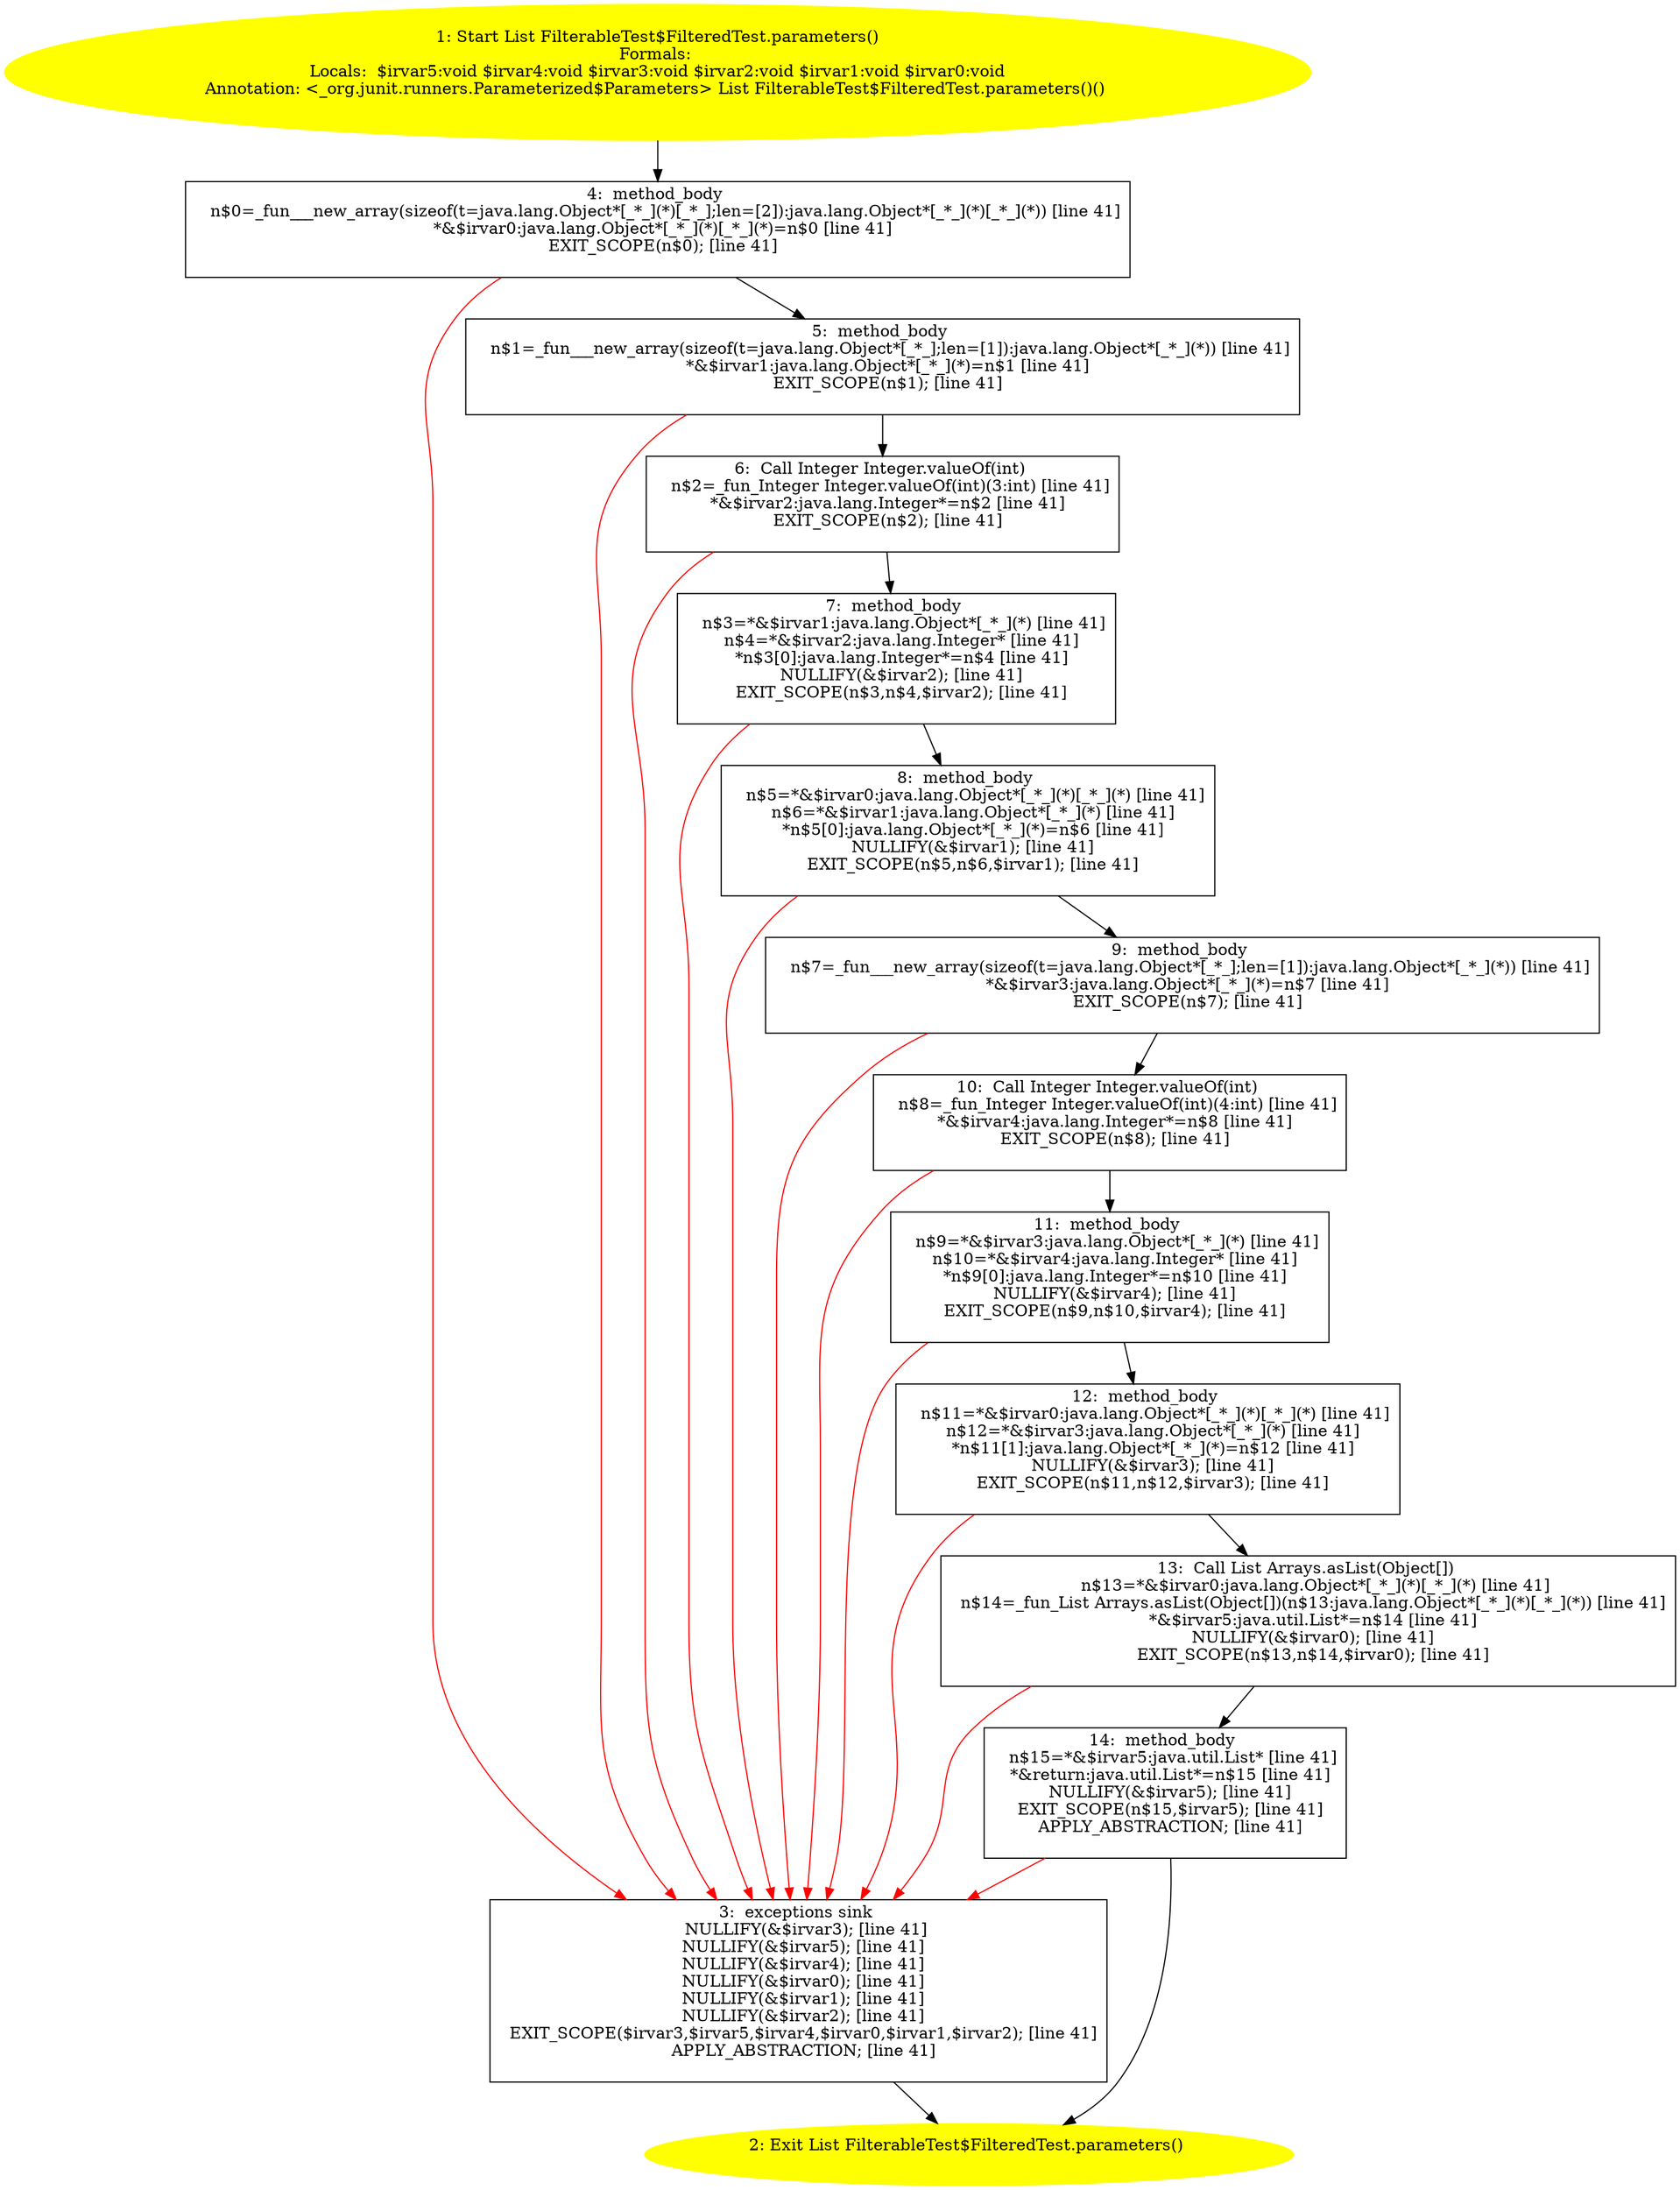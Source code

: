 /* @generated */
digraph cfg {
"org.junit.tests.manipulation.FilterableTest$FilteredTest.parameters():java.util.List.7385f341396d69265a13da34bb0a3f39_1" [label="1: Start List FilterableTest$FilteredTest.parameters()\nFormals: \nLocals:  $irvar5:void $irvar4:void $irvar3:void $irvar2:void $irvar1:void $irvar0:void\nAnnotation: <_org.junit.runners.Parameterized$Parameters> List FilterableTest$FilteredTest.parameters()() \n  " color=yellow style=filled]
	

	 "org.junit.tests.manipulation.FilterableTest$FilteredTest.parameters():java.util.List.7385f341396d69265a13da34bb0a3f39_1" -> "org.junit.tests.manipulation.FilterableTest$FilteredTest.parameters():java.util.List.7385f341396d69265a13da34bb0a3f39_4" ;
"org.junit.tests.manipulation.FilterableTest$FilteredTest.parameters():java.util.List.7385f341396d69265a13da34bb0a3f39_2" [label="2: Exit List FilterableTest$FilteredTest.parameters() \n  " color=yellow style=filled]
	

"org.junit.tests.manipulation.FilterableTest$FilteredTest.parameters():java.util.List.7385f341396d69265a13da34bb0a3f39_3" [label="3:  exceptions sink \n   NULLIFY(&$irvar3); [line 41]\n  NULLIFY(&$irvar5); [line 41]\n  NULLIFY(&$irvar4); [line 41]\n  NULLIFY(&$irvar0); [line 41]\n  NULLIFY(&$irvar1); [line 41]\n  NULLIFY(&$irvar2); [line 41]\n  EXIT_SCOPE($irvar3,$irvar5,$irvar4,$irvar0,$irvar1,$irvar2); [line 41]\n  APPLY_ABSTRACTION; [line 41]\n " shape="box"]
	

	 "org.junit.tests.manipulation.FilterableTest$FilteredTest.parameters():java.util.List.7385f341396d69265a13da34bb0a3f39_3" -> "org.junit.tests.manipulation.FilterableTest$FilteredTest.parameters():java.util.List.7385f341396d69265a13da34bb0a3f39_2" ;
"org.junit.tests.manipulation.FilterableTest$FilteredTest.parameters():java.util.List.7385f341396d69265a13da34bb0a3f39_4" [label="4:  method_body \n   n$0=_fun___new_array(sizeof(t=java.lang.Object*[_*_](*)[_*_];len=[2]):java.lang.Object*[_*_](*)[_*_](*)) [line 41]\n  *&$irvar0:java.lang.Object*[_*_](*)[_*_](*)=n$0 [line 41]\n  EXIT_SCOPE(n$0); [line 41]\n " shape="box"]
	

	 "org.junit.tests.manipulation.FilterableTest$FilteredTest.parameters():java.util.List.7385f341396d69265a13da34bb0a3f39_4" -> "org.junit.tests.manipulation.FilterableTest$FilteredTest.parameters():java.util.List.7385f341396d69265a13da34bb0a3f39_5" ;
	 "org.junit.tests.manipulation.FilterableTest$FilteredTest.parameters():java.util.List.7385f341396d69265a13da34bb0a3f39_4" -> "org.junit.tests.manipulation.FilterableTest$FilteredTest.parameters():java.util.List.7385f341396d69265a13da34bb0a3f39_3" [color="red" ];
"org.junit.tests.manipulation.FilterableTest$FilteredTest.parameters():java.util.List.7385f341396d69265a13da34bb0a3f39_5" [label="5:  method_body \n   n$1=_fun___new_array(sizeof(t=java.lang.Object*[_*_];len=[1]):java.lang.Object*[_*_](*)) [line 41]\n  *&$irvar1:java.lang.Object*[_*_](*)=n$1 [line 41]\n  EXIT_SCOPE(n$1); [line 41]\n " shape="box"]
	

	 "org.junit.tests.manipulation.FilterableTest$FilteredTest.parameters():java.util.List.7385f341396d69265a13da34bb0a3f39_5" -> "org.junit.tests.manipulation.FilterableTest$FilteredTest.parameters():java.util.List.7385f341396d69265a13da34bb0a3f39_6" ;
	 "org.junit.tests.manipulation.FilterableTest$FilteredTest.parameters():java.util.List.7385f341396d69265a13da34bb0a3f39_5" -> "org.junit.tests.manipulation.FilterableTest$FilteredTest.parameters():java.util.List.7385f341396d69265a13da34bb0a3f39_3" [color="red" ];
"org.junit.tests.manipulation.FilterableTest$FilteredTest.parameters():java.util.List.7385f341396d69265a13da34bb0a3f39_6" [label="6:  Call Integer Integer.valueOf(int) \n   n$2=_fun_Integer Integer.valueOf(int)(3:int) [line 41]\n  *&$irvar2:java.lang.Integer*=n$2 [line 41]\n  EXIT_SCOPE(n$2); [line 41]\n " shape="box"]
	

	 "org.junit.tests.manipulation.FilterableTest$FilteredTest.parameters():java.util.List.7385f341396d69265a13da34bb0a3f39_6" -> "org.junit.tests.manipulation.FilterableTest$FilteredTest.parameters():java.util.List.7385f341396d69265a13da34bb0a3f39_7" ;
	 "org.junit.tests.manipulation.FilterableTest$FilteredTest.parameters():java.util.List.7385f341396d69265a13da34bb0a3f39_6" -> "org.junit.tests.manipulation.FilterableTest$FilteredTest.parameters():java.util.List.7385f341396d69265a13da34bb0a3f39_3" [color="red" ];
"org.junit.tests.manipulation.FilterableTest$FilteredTest.parameters():java.util.List.7385f341396d69265a13da34bb0a3f39_7" [label="7:  method_body \n   n$3=*&$irvar1:java.lang.Object*[_*_](*) [line 41]\n  n$4=*&$irvar2:java.lang.Integer* [line 41]\n  *n$3[0]:java.lang.Integer*=n$4 [line 41]\n  NULLIFY(&$irvar2); [line 41]\n  EXIT_SCOPE(n$3,n$4,$irvar2); [line 41]\n " shape="box"]
	

	 "org.junit.tests.manipulation.FilterableTest$FilteredTest.parameters():java.util.List.7385f341396d69265a13da34bb0a3f39_7" -> "org.junit.tests.manipulation.FilterableTest$FilteredTest.parameters():java.util.List.7385f341396d69265a13da34bb0a3f39_8" ;
	 "org.junit.tests.manipulation.FilterableTest$FilteredTest.parameters():java.util.List.7385f341396d69265a13da34bb0a3f39_7" -> "org.junit.tests.manipulation.FilterableTest$FilteredTest.parameters():java.util.List.7385f341396d69265a13da34bb0a3f39_3" [color="red" ];
"org.junit.tests.manipulation.FilterableTest$FilteredTest.parameters():java.util.List.7385f341396d69265a13da34bb0a3f39_8" [label="8:  method_body \n   n$5=*&$irvar0:java.lang.Object*[_*_](*)[_*_](*) [line 41]\n  n$6=*&$irvar1:java.lang.Object*[_*_](*) [line 41]\n  *n$5[0]:java.lang.Object*[_*_](*)=n$6 [line 41]\n  NULLIFY(&$irvar1); [line 41]\n  EXIT_SCOPE(n$5,n$6,$irvar1); [line 41]\n " shape="box"]
	

	 "org.junit.tests.manipulation.FilterableTest$FilteredTest.parameters():java.util.List.7385f341396d69265a13da34bb0a3f39_8" -> "org.junit.tests.manipulation.FilterableTest$FilteredTest.parameters():java.util.List.7385f341396d69265a13da34bb0a3f39_9" ;
	 "org.junit.tests.manipulation.FilterableTest$FilteredTest.parameters():java.util.List.7385f341396d69265a13da34bb0a3f39_8" -> "org.junit.tests.manipulation.FilterableTest$FilteredTest.parameters():java.util.List.7385f341396d69265a13da34bb0a3f39_3" [color="red" ];
"org.junit.tests.manipulation.FilterableTest$FilteredTest.parameters():java.util.List.7385f341396d69265a13da34bb0a3f39_9" [label="9:  method_body \n   n$7=_fun___new_array(sizeof(t=java.lang.Object*[_*_];len=[1]):java.lang.Object*[_*_](*)) [line 41]\n  *&$irvar3:java.lang.Object*[_*_](*)=n$7 [line 41]\n  EXIT_SCOPE(n$7); [line 41]\n " shape="box"]
	

	 "org.junit.tests.manipulation.FilterableTest$FilteredTest.parameters():java.util.List.7385f341396d69265a13da34bb0a3f39_9" -> "org.junit.tests.manipulation.FilterableTest$FilteredTest.parameters():java.util.List.7385f341396d69265a13da34bb0a3f39_10" ;
	 "org.junit.tests.manipulation.FilterableTest$FilteredTest.parameters():java.util.List.7385f341396d69265a13da34bb0a3f39_9" -> "org.junit.tests.manipulation.FilterableTest$FilteredTest.parameters():java.util.List.7385f341396d69265a13da34bb0a3f39_3" [color="red" ];
"org.junit.tests.manipulation.FilterableTest$FilteredTest.parameters():java.util.List.7385f341396d69265a13da34bb0a3f39_10" [label="10:  Call Integer Integer.valueOf(int) \n   n$8=_fun_Integer Integer.valueOf(int)(4:int) [line 41]\n  *&$irvar4:java.lang.Integer*=n$8 [line 41]\n  EXIT_SCOPE(n$8); [line 41]\n " shape="box"]
	

	 "org.junit.tests.manipulation.FilterableTest$FilteredTest.parameters():java.util.List.7385f341396d69265a13da34bb0a3f39_10" -> "org.junit.tests.manipulation.FilterableTest$FilteredTest.parameters():java.util.List.7385f341396d69265a13da34bb0a3f39_11" ;
	 "org.junit.tests.manipulation.FilterableTest$FilteredTest.parameters():java.util.List.7385f341396d69265a13da34bb0a3f39_10" -> "org.junit.tests.manipulation.FilterableTest$FilteredTest.parameters():java.util.List.7385f341396d69265a13da34bb0a3f39_3" [color="red" ];
"org.junit.tests.manipulation.FilterableTest$FilteredTest.parameters():java.util.List.7385f341396d69265a13da34bb0a3f39_11" [label="11:  method_body \n   n$9=*&$irvar3:java.lang.Object*[_*_](*) [line 41]\n  n$10=*&$irvar4:java.lang.Integer* [line 41]\n  *n$9[0]:java.lang.Integer*=n$10 [line 41]\n  NULLIFY(&$irvar4); [line 41]\n  EXIT_SCOPE(n$9,n$10,$irvar4); [line 41]\n " shape="box"]
	

	 "org.junit.tests.manipulation.FilterableTest$FilteredTest.parameters():java.util.List.7385f341396d69265a13da34bb0a3f39_11" -> "org.junit.tests.manipulation.FilterableTest$FilteredTest.parameters():java.util.List.7385f341396d69265a13da34bb0a3f39_12" ;
	 "org.junit.tests.manipulation.FilterableTest$FilteredTest.parameters():java.util.List.7385f341396d69265a13da34bb0a3f39_11" -> "org.junit.tests.manipulation.FilterableTest$FilteredTest.parameters():java.util.List.7385f341396d69265a13da34bb0a3f39_3" [color="red" ];
"org.junit.tests.manipulation.FilterableTest$FilteredTest.parameters():java.util.List.7385f341396d69265a13da34bb0a3f39_12" [label="12:  method_body \n   n$11=*&$irvar0:java.lang.Object*[_*_](*)[_*_](*) [line 41]\n  n$12=*&$irvar3:java.lang.Object*[_*_](*) [line 41]\n  *n$11[1]:java.lang.Object*[_*_](*)=n$12 [line 41]\n  NULLIFY(&$irvar3); [line 41]\n  EXIT_SCOPE(n$11,n$12,$irvar3); [line 41]\n " shape="box"]
	

	 "org.junit.tests.manipulation.FilterableTest$FilteredTest.parameters():java.util.List.7385f341396d69265a13da34bb0a3f39_12" -> "org.junit.tests.manipulation.FilterableTest$FilteredTest.parameters():java.util.List.7385f341396d69265a13da34bb0a3f39_13" ;
	 "org.junit.tests.manipulation.FilterableTest$FilteredTest.parameters():java.util.List.7385f341396d69265a13da34bb0a3f39_12" -> "org.junit.tests.manipulation.FilterableTest$FilteredTest.parameters():java.util.List.7385f341396d69265a13da34bb0a3f39_3" [color="red" ];
"org.junit.tests.manipulation.FilterableTest$FilteredTest.parameters():java.util.List.7385f341396d69265a13da34bb0a3f39_13" [label="13:  Call List Arrays.asList(Object[]) \n   n$13=*&$irvar0:java.lang.Object*[_*_](*)[_*_](*) [line 41]\n  n$14=_fun_List Arrays.asList(Object[])(n$13:java.lang.Object*[_*_](*)[_*_](*)) [line 41]\n  *&$irvar5:java.util.List*=n$14 [line 41]\n  NULLIFY(&$irvar0); [line 41]\n  EXIT_SCOPE(n$13,n$14,$irvar0); [line 41]\n " shape="box"]
	

	 "org.junit.tests.manipulation.FilterableTest$FilteredTest.parameters():java.util.List.7385f341396d69265a13da34bb0a3f39_13" -> "org.junit.tests.manipulation.FilterableTest$FilteredTest.parameters():java.util.List.7385f341396d69265a13da34bb0a3f39_14" ;
	 "org.junit.tests.manipulation.FilterableTest$FilteredTest.parameters():java.util.List.7385f341396d69265a13da34bb0a3f39_13" -> "org.junit.tests.manipulation.FilterableTest$FilteredTest.parameters():java.util.List.7385f341396d69265a13da34bb0a3f39_3" [color="red" ];
"org.junit.tests.manipulation.FilterableTest$FilteredTest.parameters():java.util.List.7385f341396d69265a13da34bb0a3f39_14" [label="14:  method_body \n   n$15=*&$irvar5:java.util.List* [line 41]\n  *&return:java.util.List*=n$15 [line 41]\n  NULLIFY(&$irvar5); [line 41]\n  EXIT_SCOPE(n$15,$irvar5); [line 41]\n  APPLY_ABSTRACTION; [line 41]\n " shape="box"]
	

	 "org.junit.tests.manipulation.FilterableTest$FilteredTest.parameters():java.util.List.7385f341396d69265a13da34bb0a3f39_14" -> "org.junit.tests.manipulation.FilterableTest$FilteredTest.parameters():java.util.List.7385f341396d69265a13da34bb0a3f39_2" ;
	 "org.junit.tests.manipulation.FilterableTest$FilteredTest.parameters():java.util.List.7385f341396d69265a13da34bb0a3f39_14" -> "org.junit.tests.manipulation.FilterableTest$FilteredTest.parameters():java.util.List.7385f341396d69265a13da34bb0a3f39_3" [color="red" ];
}
